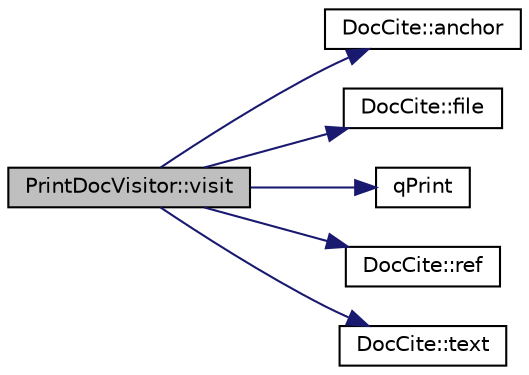 digraph "PrintDocVisitor::visit"
{
 // LATEX_PDF_SIZE
  edge [fontname="Helvetica",fontsize="10",labelfontname="Helvetica",labelfontsize="10"];
  node [fontname="Helvetica",fontsize="10",shape=record];
  rankdir="LR";
  Node1 [label="PrintDocVisitor::visit",height=0.2,width=0.4,color="black", fillcolor="grey75", style="filled", fontcolor="black",tooltip=" "];
  Node1 -> Node2 [color="midnightblue",fontsize="10",style="solid",fontname="Helvetica"];
  Node2 [label="DocCite::anchor",height=0.2,width=0.4,color="black", fillcolor="white", style="filled",URL="$classDocCite.html#acb79082b3765794abb193fcef75b1b2e",tooltip=" "];
  Node1 -> Node3 [color="midnightblue",fontsize="10",style="solid",fontname="Helvetica"];
  Node3 [label="DocCite::file",height=0.2,width=0.4,color="black", fillcolor="white", style="filled",URL="$classDocCite.html#ae842d125098f64d7ee7bb1b955f2f6ba",tooltip=" "];
  Node1 -> Node4 [color="midnightblue",fontsize="10",style="solid",fontname="Helvetica"];
  Node4 [label="qPrint",height=0.2,width=0.4,color="black", fillcolor="white", style="filled",URL="$qcstring_8h.html#a9851ebb5ae2f65b4d2b1d08421edbfd2",tooltip=" "];
  Node1 -> Node5 [color="midnightblue",fontsize="10",style="solid",fontname="Helvetica"];
  Node5 [label="DocCite::ref",height=0.2,width=0.4,color="black", fillcolor="white", style="filled",URL="$classDocCite.html#ae5f235deff96cbae64d906842654abea",tooltip=" "];
  Node1 -> Node6 [color="midnightblue",fontsize="10",style="solid",fontname="Helvetica"];
  Node6 [label="DocCite::text",height=0.2,width=0.4,color="black", fillcolor="white", style="filled",URL="$classDocCite.html#a5be8286837be9a125d7de5769aea0142",tooltip=" "];
}
